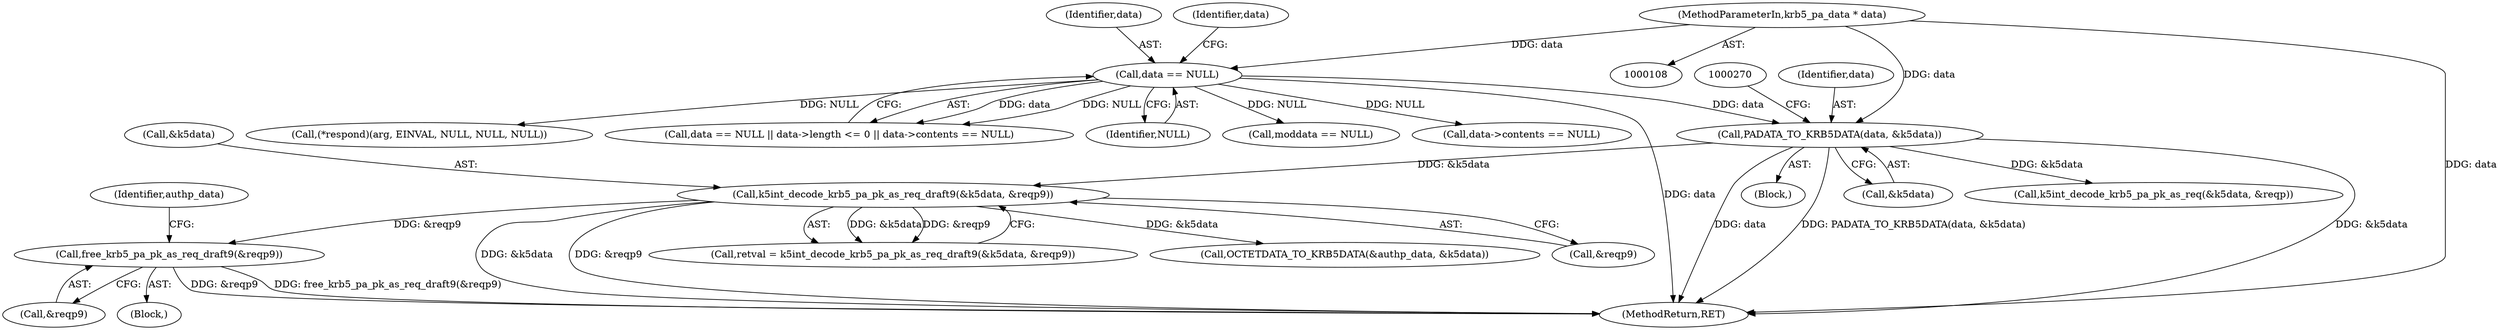 digraph "0_krb5_e3b5a5e5267818c97750b266df50b6a3d4649604_1@API" {
"1000922" [label="(Call,free_krb5_pa_pk_as_req_draft9(&reqp9))"];
"1000363" [label="(Call,k5int_decode_krb5_pa_pk_as_req_draft9(&k5data, &reqp9))"];
"1000264" [label="(Call,PADATA_TO_KRB5DATA(data, &k5data))"];
"1000186" [label="(Call,data == NULL)"];
"1000113" [label="(MethodParameterIn,krb5_pa_data * data)"];
"1000187" [label="(Identifier,data)"];
"1000113" [label="(MethodParameterIn,krb5_pa_data * data)"];
"1000192" [label="(Identifier,data)"];
"1000922" [label="(Call,free_krb5_pa_pk_as_req_draft9(&reqp9))"];
"1000185" [label="(Call,data == NULL || data->length <= 0 || data->contents == NULL)"];
"1000927" [label="(Identifier,authp_data)"];
"1000209" [label="(Call,moddata == NULL)"];
"1000186" [label="(Call,data == NULL)"];
"1000119" [label="(Block,)"];
"1000265" [label="(Identifier,data)"];
"1000953" [label="(MethodReturn,RET)"];
"1000364" [label="(Call,&k5data)"];
"1000195" [label="(Call,data->contents == NULL)"];
"1000533" [label="(Call,OCTETDATA_TO_KRB5DATA(&authp_data, &k5data))"];
"1000188" [label="(Identifier,NULL)"];
"1000363" [label="(Call,k5int_decode_krb5_pa_pk_as_req_draft9(&k5data, &reqp9))"];
"1000923" [label="(Call,&reqp9)"];
"1000264" [label="(Call,PADATA_TO_KRB5DATA(data, &k5data))"];
"1000280" [label="(Call,k5int_decode_krb5_pa_pk_as_req(&k5data, &reqp))"];
"1000361" [label="(Call,retval = k5int_decode_krb5_pa_pk_as_req_draft9(&k5data, &reqp9))"];
"1000366" [label="(Call,&reqp9)"];
"1000201" [label="(Call,(*respond)(arg, EINVAL, NULL, NULL, NULL))"];
"1000910" [label="(Block,)"];
"1000266" [label="(Call,&k5data)"];
"1000922" -> "1000910"  [label="AST: "];
"1000922" -> "1000923"  [label="CFG: "];
"1000923" -> "1000922"  [label="AST: "];
"1000927" -> "1000922"  [label="CFG: "];
"1000922" -> "1000953"  [label="DDG: &reqp9"];
"1000922" -> "1000953"  [label="DDG: free_krb5_pa_pk_as_req_draft9(&reqp9)"];
"1000363" -> "1000922"  [label="DDG: &reqp9"];
"1000363" -> "1000361"  [label="AST: "];
"1000363" -> "1000366"  [label="CFG: "];
"1000364" -> "1000363"  [label="AST: "];
"1000366" -> "1000363"  [label="AST: "];
"1000361" -> "1000363"  [label="CFG: "];
"1000363" -> "1000953"  [label="DDG: &k5data"];
"1000363" -> "1000953"  [label="DDG: &reqp9"];
"1000363" -> "1000361"  [label="DDG: &k5data"];
"1000363" -> "1000361"  [label="DDG: &reqp9"];
"1000264" -> "1000363"  [label="DDG: &k5data"];
"1000363" -> "1000533"  [label="DDG: &k5data"];
"1000264" -> "1000119"  [label="AST: "];
"1000264" -> "1000266"  [label="CFG: "];
"1000265" -> "1000264"  [label="AST: "];
"1000266" -> "1000264"  [label="AST: "];
"1000270" -> "1000264"  [label="CFG: "];
"1000264" -> "1000953"  [label="DDG: data"];
"1000264" -> "1000953"  [label="DDG: PADATA_TO_KRB5DATA(data, &k5data)"];
"1000264" -> "1000953"  [label="DDG: &k5data"];
"1000186" -> "1000264"  [label="DDG: data"];
"1000113" -> "1000264"  [label="DDG: data"];
"1000264" -> "1000280"  [label="DDG: &k5data"];
"1000186" -> "1000185"  [label="AST: "];
"1000186" -> "1000188"  [label="CFG: "];
"1000187" -> "1000186"  [label="AST: "];
"1000188" -> "1000186"  [label="AST: "];
"1000192" -> "1000186"  [label="CFG: "];
"1000185" -> "1000186"  [label="CFG: "];
"1000186" -> "1000953"  [label="DDG: data"];
"1000186" -> "1000185"  [label="DDG: data"];
"1000186" -> "1000185"  [label="DDG: NULL"];
"1000113" -> "1000186"  [label="DDG: data"];
"1000186" -> "1000195"  [label="DDG: NULL"];
"1000186" -> "1000201"  [label="DDG: NULL"];
"1000186" -> "1000209"  [label="DDG: NULL"];
"1000113" -> "1000108"  [label="AST: "];
"1000113" -> "1000953"  [label="DDG: data"];
}
